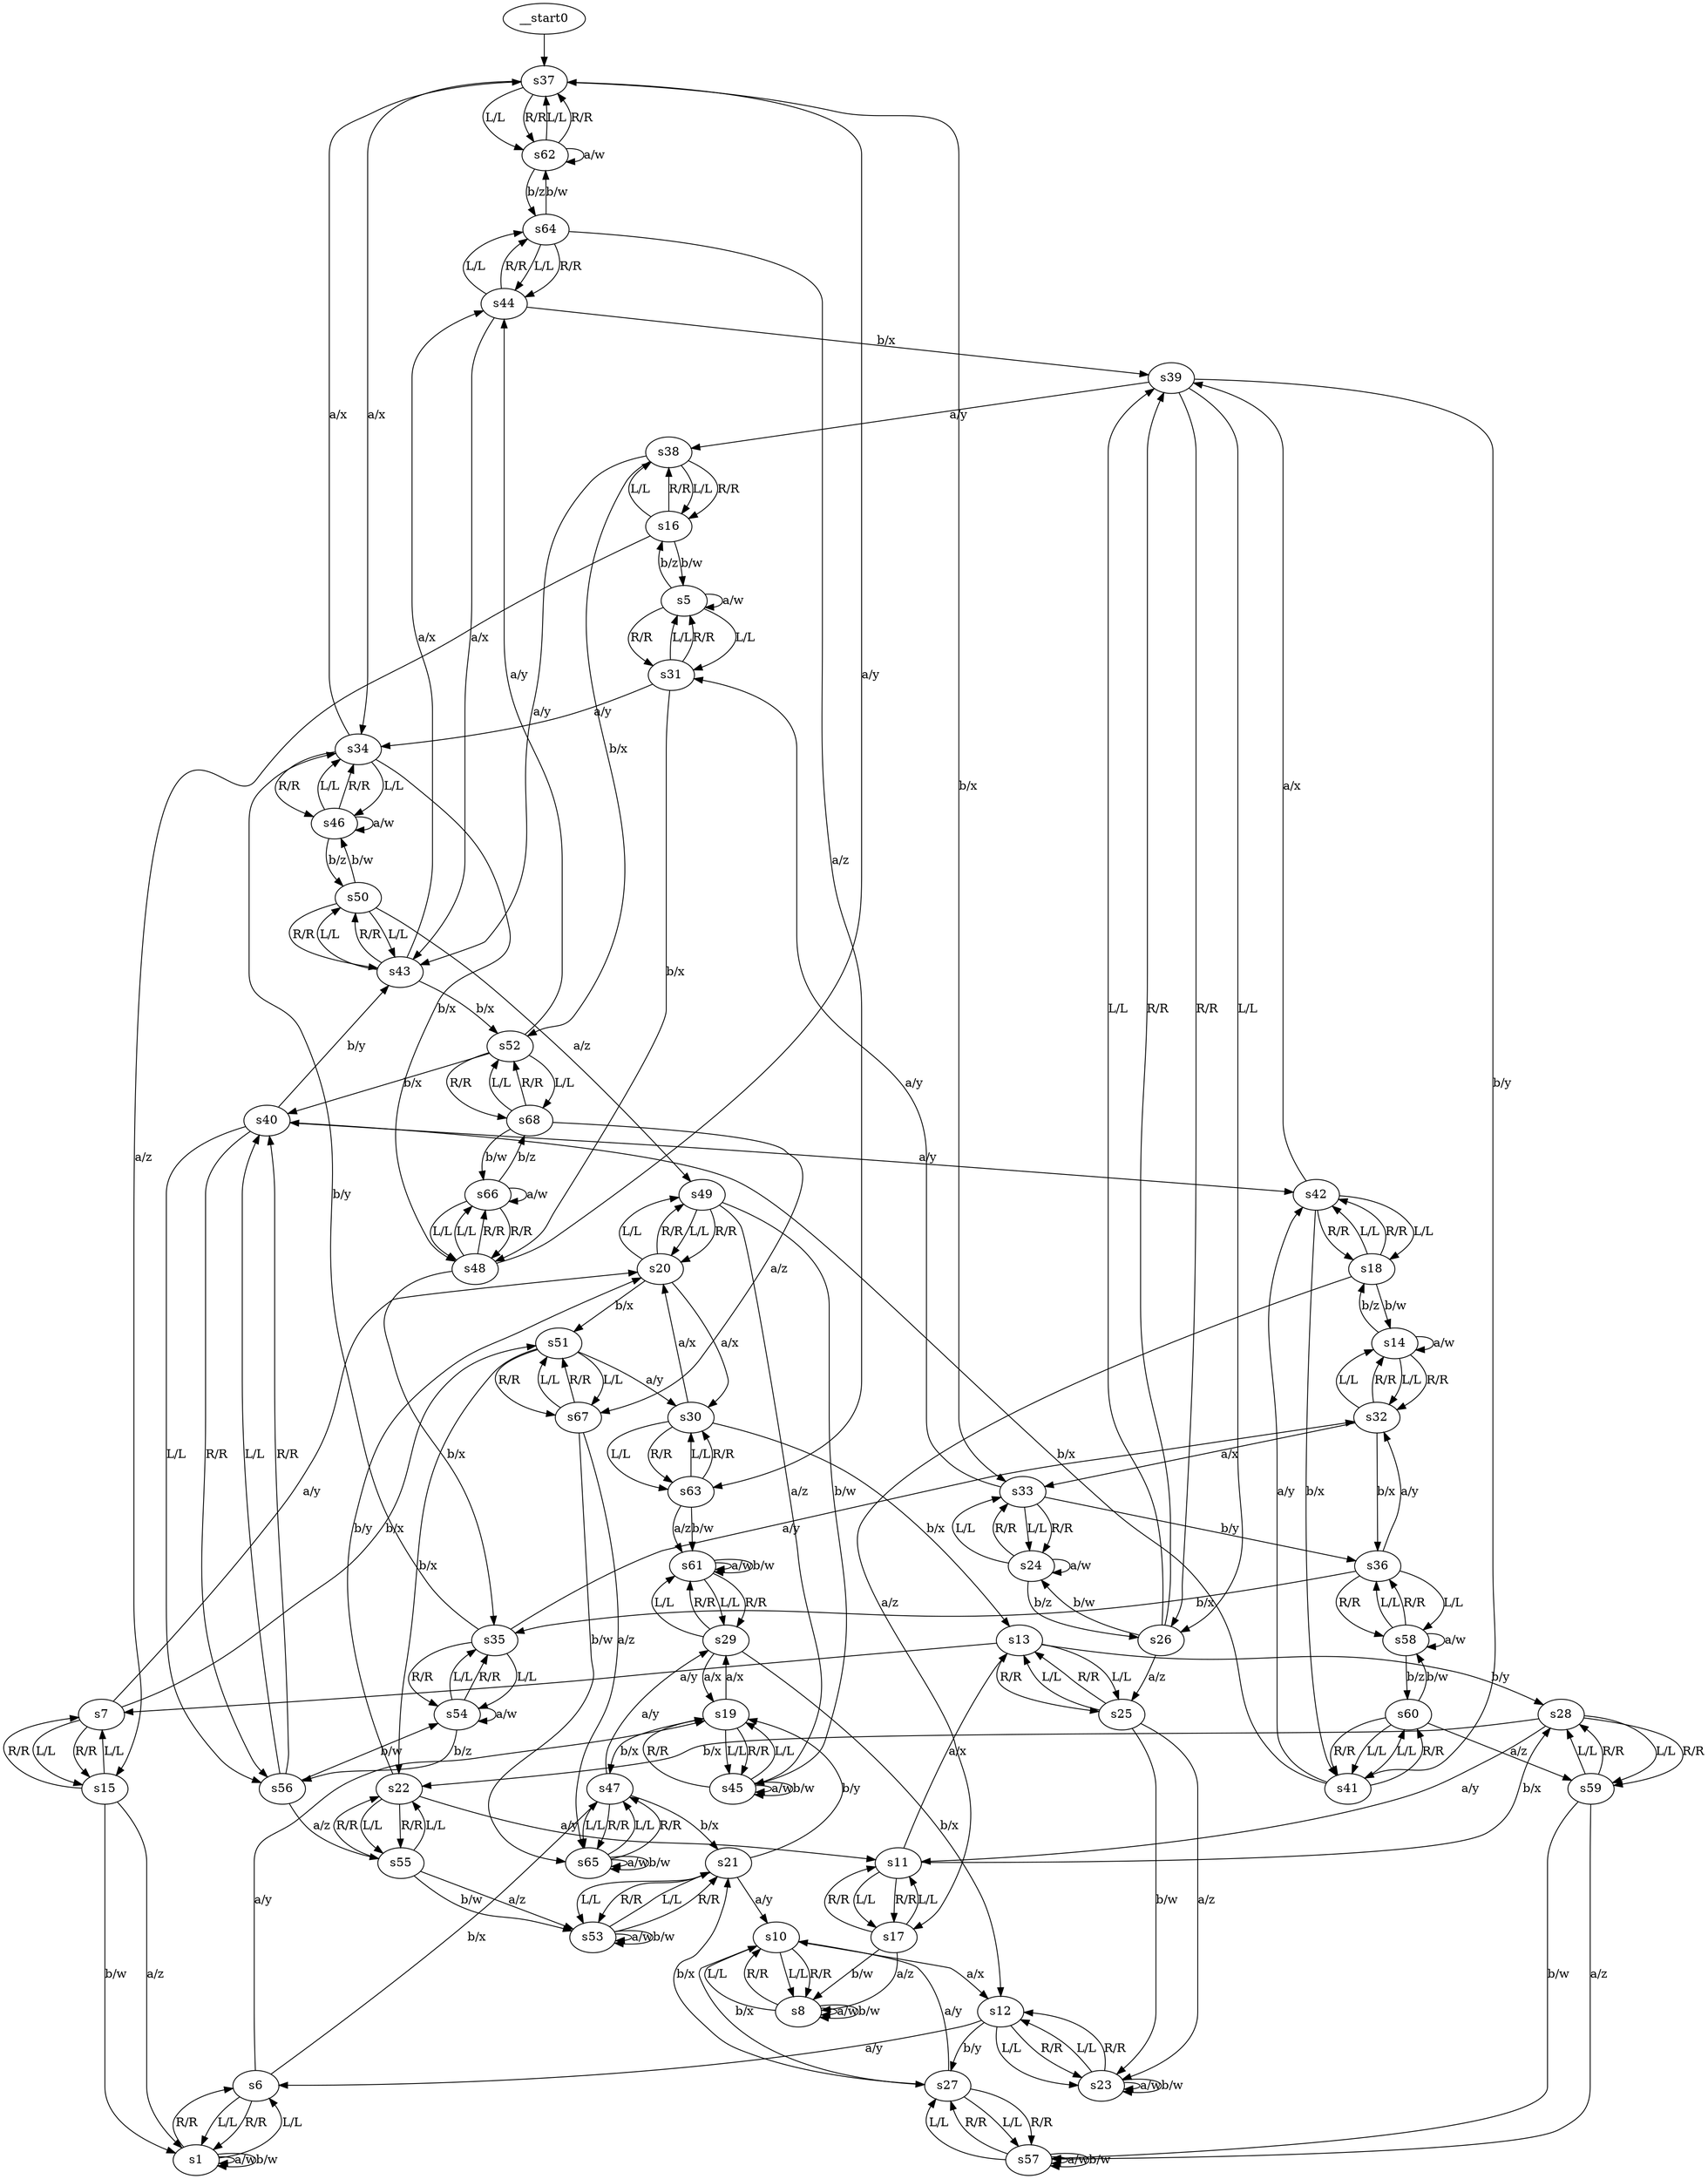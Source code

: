 digraph g {
  __start0 -> s37;

  s37 -> s62 [label="L/L"]
  s37 -> s62 [label="R/R"]
  s37 -> s34 [label="a/x"]
  s37 -> s33 [label="b/x"]
  s1 -> s6 [label="L/L"]
  s1 -> s6 [label="R/R"]
  s1 -> s1 [label="a/w"]
  s1 -> s1 [label="b/w"]
  s5 -> s31 [label="L/L"]
  s5 -> s31 [label="R/R"]
  s5 -> s5 [label="a/w"]
  s5 -> s16 [label="b/z"]
  s6 -> s1 [label="L/L"]
  s6 -> s1 [label="R/R"]
  s6 -> s19 [label="a/y"]
  s6 -> s47 [label="b/x"]
  s7 -> s15 [label="L/L"]
  s7 -> s15 [label="R/R"]
  s7 -> s20 [label="a/y"]
  s7 -> s51 [label="b/x"]
  s8 -> s10 [label="L/L"]
  s8 -> s10 [label="R/R"]
  s8 -> s8 [label="a/w"]
  s8 -> s8 [label="b/w"]
  s10 -> s8 [label="L/L"]
  s10 -> s8 [label="R/R"]
  s10 -> s12 [label="a/x"]
  s10 -> s27 [label="b/x"]
  s11 -> s17 [label="L/L"]
  s11 -> s17 [label="R/R"]
  s11 -> s13 [label="a/x"]
  s11 -> s28 [label="b/x"]
  s12 -> s23 [label="L/L"]
  s12 -> s23 [label="R/R"]
  s12 -> s6 [label="a/y"]
  s12 -> s27 [label="b/y"]
  s13 -> s25 [label="L/L"]
  s13 -> s25 [label="R/R"]
  s13 -> s7 [label="a/y"]
  s13 -> s28 [label="b/y"]
  s14 -> s32 [label="L/L"]
  s14 -> s32 [label="R/R"]
  s14 -> s14 [label="a/w"]
  s14 -> s18 [label="b/z"]
  s15 -> s7 [label="L/L"]
  s15 -> s7 [label="R/R"]
  s15 -> s1 [label="a/z"]
  s15 -> s1 [label="b/w"]
  s16 -> s38 [label="L/L"]
  s16 -> s38 [label="R/R"]
  s16 -> s15 [label="a/z"]
  s16 -> s5 [label="b/w"]
  s17 -> s11 [label="L/L"]
  s17 -> s11 [label="R/R"]
  s17 -> s8 [label="a/z"]
  s17 -> s8 [label="b/w"]
  s18 -> s42 [label="L/L"]
  s18 -> s42 [label="R/R"]
  s18 -> s17 [label="a/z"]
  s18 -> s14 [label="b/w"]
  s19 -> s45 [label="L/L"]
  s19 -> s45 [label="R/R"]
  s19 -> s29 [label="a/x"]
  s19 -> s47 [label="b/x"]
  s20 -> s49 [label="L/L"]
  s20 -> s49 [label="R/R"]
  s20 -> s30 [label="a/x"]
  s20 -> s51 [label="b/x"]
  s21 -> s53 [label="L/L"]
  s21 -> s53 [label="R/R"]
  s21 -> s10 [label="a/y"]
  s21 -> s19 [label="b/y"]
  s22 -> s55 [label="L/L"]
  s22 -> s55 [label="R/R"]
  s22 -> s11 [label="a/y"]
  s22 -> s20 [label="b/y"]
  s23 -> s12 [label="L/L"]
  s23 -> s12 [label="R/R"]
  s23 -> s23 [label="a/w"]
  s23 -> s23 [label="b/w"]
  s24 -> s33 [label="L/L"]
  s24 -> s33 [label="R/R"]
  s24 -> s24 [label="a/w"]
  s24 -> s26 [label="b/z"]
  s25 -> s13 [label="L/L"]
  s25 -> s13 [label="R/R"]
  s25 -> s23 [label="a/z"]
  s25 -> s23 [label="b/w"]
  s26 -> s39 [label="L/L"]
  s26 -> s39 [label="R/R"]
  s26 -> s25 [label="a/z"]
  s26 -> s24 [label="b/w"]
  s27 -> s57 [label="L/L"]
  s27 -> s57 [label="R/R"]
  s27 -> s10 [label="a/y"]
  s27 -> s21 [label="b/x"]
  s28 -> s59 [label="L/L"]
  s28 -> s59 [label="R/R"]
  s28 -> s11 [label="a/y"]
  s28 -> s22 [label="b/x"]
  s29 -> s61 [label="L/L"]
  s29 -> s61 [label="R/R"]
  s29 -> s19 [label="a/x"]
  s29 -> s12 [label="b/x"]
  s30 -> s63 [label="L/L"]
  s30 -> s63 [label="R/R"]
  s30 -> s20 [label="a/x"]
  s30 -> s13 [label="b/x"]
  s31 -> s5 [label="L/L"]
  s31 -> s5 [label="R/R"]
  s31 -> s34 [label="a/y"]
  s31 -> s48 [label="b/x"]
  s32 -> s14 [label="L/L"]
  s32 -> s14 [label="R/R"]
  s32 -> s33 [label="a/x"]
  s32 -> s36 [label="b/x"]
  s33 -> s24 [label="L/L"]
  s33 -> s24 [label="R/R"]
  s33 -> s31 [label="a/y"]
  s33 -> s36 [label="b/y"]
  s34 -> s46 [label="L/L"]
  s34 -> s46 [label="R/R"]
  s34 -> s37 [label="a/x"]
  s34 -> s48 [label="b/x"]
  s35 -> s54 [label="L/L"]
  s35 -> s54 [label="R/R"]
  s35 -> s32 [label="a/y"]
  s35 -> s34 [label="b/y"]
  s36 -> s58 [label="L/L"]
  s36 -> s58 [label="R/R"]
  s36 -> s32 [label="a/y"]
  s36 -> s35 [label="b/x"]
  s38 -> s16 [label="L/L"]
  s38 -> s16 [label="R/R"]
  s38 -> s43 [label="a/y"]
  s38 -> s52 [label="b/x"]
  s39 -> s26 [label="L/L"]
  s39 -> s26 [label="R/R"]
  s39 -> s38 [label="a/y"]
  s39 -> s41 [label="b/y"]
  s40 -> s56 [label="L/L"]
  s40 -> s56 [label="R/R"]
  s40 -> s42 [label="a/y"]
  s40 -> s43 [label="b/y"]
  s41 -> s60 [label="L/L"]
  s41 -> s60 [label="R/R"]
  s41 -> s42 [label="a/y"]
  s41 -> s40 [label="b/x"]
  s42 -> s18 [label="L/L"]
  s42 -> s18 [label="R/R"]
  s42 -> s39 [label="a/x"]
  s42 -> s41 [label="b/x"]
  s43 -> s50 [label="L/L"]
  s43 -> s50 [label="R/R"]
  s43 -> s44 [label="a/x"]
  s43 -> s52 [label="b/x"]
  s44 -> s64 [label="L/L"]
  s44 -> s64 [label="R/R"]
  s44 -> s43 [label="a/x"]
  s44 -> s39 [label="b/x"]
  s45 -> s19 [label="L/L"]
  s45 -> s19 [label="R/R"]
  s45 -> s45 [label="a/w"]
  s45 -> s45 [label="b/w"]
  s46 -> s34 [label="L/L"]
  s46 -> s34 [label="R/R"]
  s46 -> s46 [label="a/w"]
  s46 -> s50 [label="b/z"]
  s47 -> s65 [label="L/L"]
  s47 -> s65 [label="R/R"]
  s47 -> s29 [label="a/y"]
  s47 -> s21 [label="b/x"]
  s48 -> s66 [label="L/L"]
  s48 -> s66 [label="R/R"]
  s48 -> s37 [label="a/y"]
  s48 -> s35 [label="b/x"]
  s49 -> s20 [label="L/L"]
  s49 -> s20 [label="R/R"]
  s49 -> s45 [label="a/z"]
  s49 -> s45 [label="b/w"]
  s50 -> s43 [label="L/L"]
  s50 -> s43 [label="R/R"]
  s50 -> s49 [label="a/z"]
  s50 -> s46 [label="b/w"]
  s51 -> s67 [label="L/L"]
  s51 -> s67 [label="R/R"]
  s51 -> s30 [label="a/y"]
  s51 -> s22 [label="b/x"]
  s52 -> s68 [label="L/L"]
  s52 -> s68 [label="R/R"]
  s52 -> s44 [label="a/y"]
  s52 -> s40 [label="b/x"]
  s53 -> s21 [label="L/L"]
  s53 -> s21 [label="R/R"]
  s53 -> s53 [label="a/w"]
  s53 -> s53 [label="b/w"]
  s54 -> s35 [label="L/L"]
  s54 -> s35 [label="R/R"]
  s54 -> s54 [label="a/w"]
  s54 -> s56 [label="b/z"]
  s55 -> s22 [label="L/L"]
  s55 -> s22 [label="R/R"]
  s55 -> s53 [label="a/z"]
  s55 -> s53 [label="b/w"]
  s56 -> s40 [label="L/L"]
  s56 -> s40 [label="R/R"]
  s56 -> s55 [label="a/z"]
  s56 -> s54 [label="b/w"]
  s57 -> s27 [label="L/L"]
  s57 -> s27 [label="R/R"]
  s57 -> s57 [label="a/w"]
  s57 -> s57 [label="b/w"]
  s58 -> s36 [label="L/L"]
  s58 -> s36 [label="R/R"]
  s58 -> s58 [label="a/w"]
  s58 -> s60 [label="b/z"]
  s59 -> s28 [label="L/L"]
  s59 -> s28 [label="R/R"]
  s59 -> s57 [label="a/z"]
  s59 -> s57 [label="b/w"]
  s60 -> s41 [label="L/L"]
  s60 -> s41 [label="R/R"]
  s60 -> s59 [label="a/z"]
  s60 -> s58 [label="b/w"]
  s61 -> s29 [label="L/L"]
  s61 -> s29 [label="R/R"]
  s61 -> s61 [label="a/w"]
  s61 -> s61 [label="b/w"]
  s62 -> s37 [label="L/L"]
  s62 -> s37 [label="R/R"]
  s62 -> s62 [label="a/w"]
  s62 -> s64 [label="b/z"]
  s63 -> s30 [label="L/L"]
  s63 -> s30 [label="R/R"]
  s63 -> s61 [label="a/z"]
  s63 -> s61 [label="b/w"]
  s64 -> s44 [label="L/L"]
  s64 -> s44 [label="R/R"]
  s64 -> s63 [label="a/z"]
  s64 -> s62 [label="b/w"]
  s65 -> s47 [label="L/L"]
  s65 -> s47 [label="R/R"]
  s65 -> s65 [label="a/w"]
  s65 -> s65 [label="b/w"]
  s66 -> s48 [label="L/L"]
  s66 -> s48 [label="R/R"]
  s66 -> s66 [label="a/w"]
  s66 -> s68 [label="b/z"]
  s67 -> s51 [label="L/L"]
  s67 -> s51 [label="R/R"]
  s67 -> s65 [label="a/z"]
  s67 -> s65 [label="b/w"]
  s68 -> s52 [label="L/L"]
  s68 -> s52 [label="R/R"]
  s68 -> s67 [label="a/z"]
  s68 -> s66 [label="b/w"]
}
